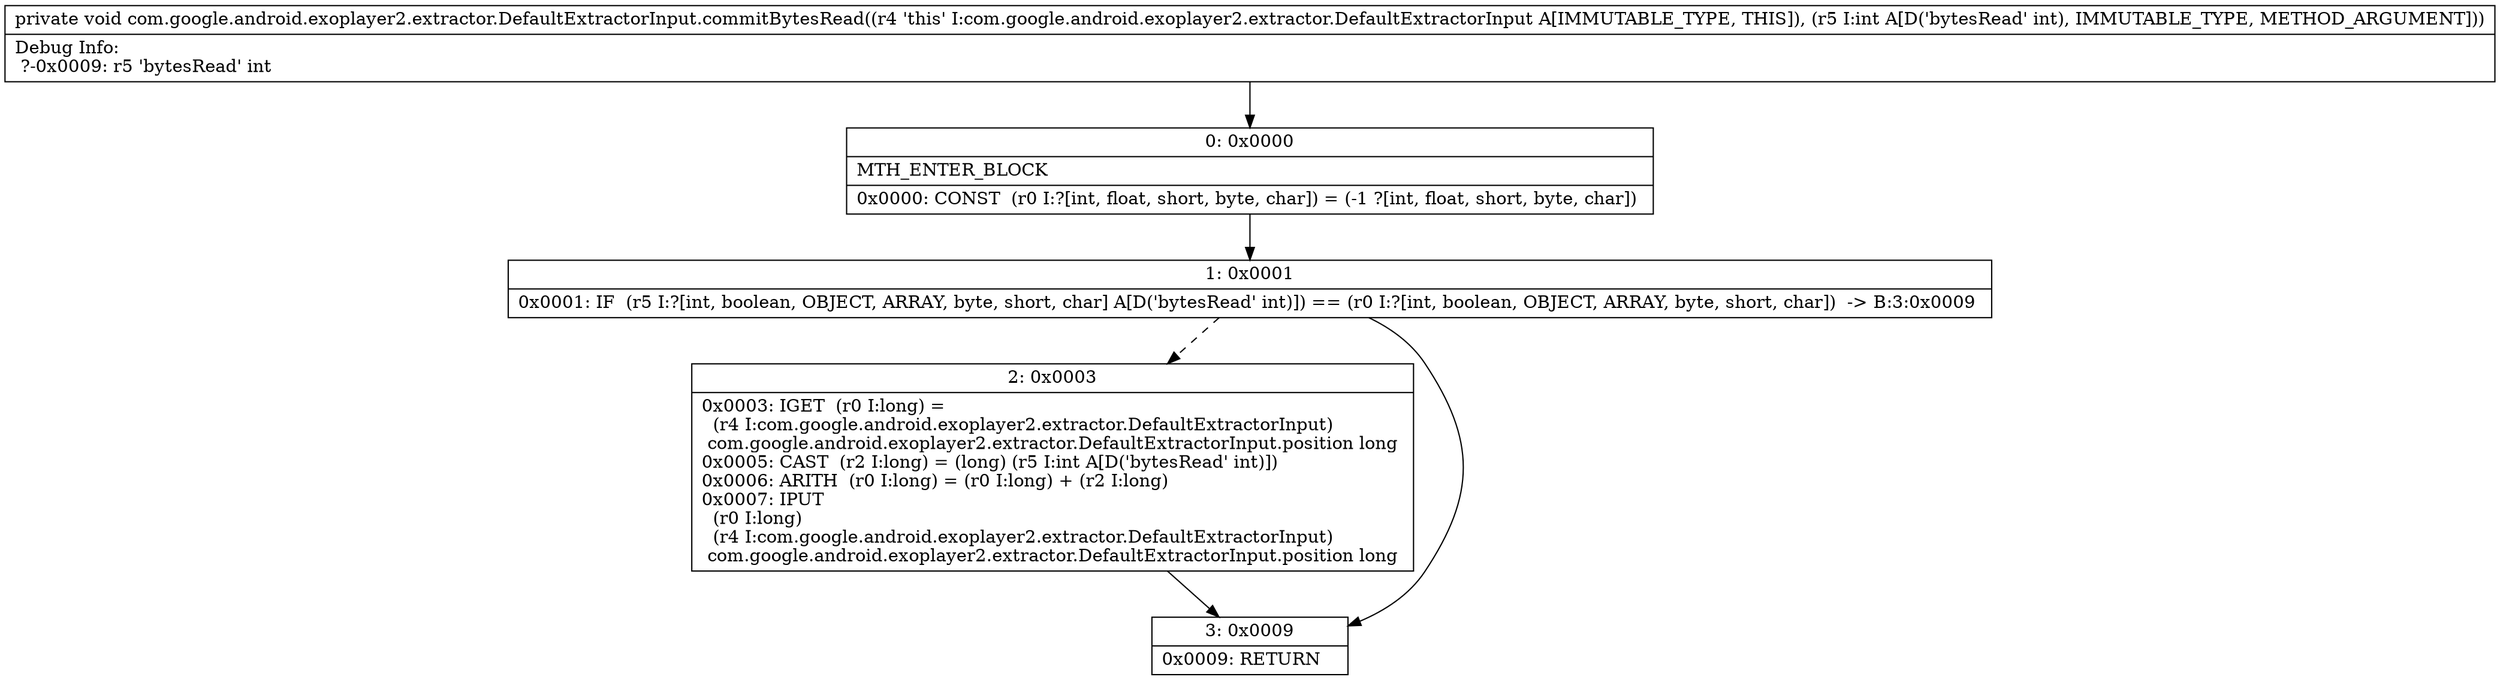 digraph "CFG forcom.google.android.exoplayer2.extractor.DefaultExtractorInput.commitBytesRead(I)V" {
Node_0 [shape=record,label="{0\:\ 0x0000|MTH_ENTER_BLOCK\l|0x0000: CONST  (r0 I:?[int, float, short, byte, char]) = (\-1 ?[int, float, short, byte, char]) \l}"];
Node_1 [shape=record,label="{1\:\ 0x0001|0x0001: IF  (r5 I:?[int, boolean, OBJECT, ARRAY, byte, short, char] A[D('bytesRead' int)]) == (r0 I:?[int, boolean, OBJECT, ARRAY, byte, short, char])  \-\> B:3:0x0009 \l}"];
Node_2 [shape=record,label="{2\:\ 0x0003|0x0003: IGET  (r0 I:long) = \l  (r4 I:com.google.android.exoplayer2.extractor.DefaultExtractorInput)\l com.google.android.exoplayer2.extractor.DefaultExtractorInput.position long \l0x0005: CAST  (r2 I:long) = (long) (r5 I:int A[D('bytesRead' int)]) \l0x0006: ARITH  (r0 I:long) = (r0 I:long) + (r2 I:long) \l0x0007: IPUT  \l  (r0 I:long)\l  (r4 I:com.google.android.exoplayer2.extractor.DefaultExtractorInput)\l com.google.android.exoplayer2.extractor.DefaultExtractorInput.position long \l}"];
Node_3 [shape=record,label="{3\:\ 0x0009|0x0009: RETURN   \l}"];
MethodNode[shape=record,label="{private void com.google.android.exoplayer2.extractor.DefaultExtractorInput.commitBytesRead((r4 'this' I:com.google.android.exoplayer2.extractor.DefaultExtractorInput A[IMMUTABLE_TYPE, THIS]), (r5 I:int A[D('bytesRead' int), IMMUTABLE_TYPE, METHOD_ARGUMENT]))  | Debug Info:\l  ?\-0x0009: r5 'bytesRead' int\l}"];
MethodNode -> Node_0;
Node_0 -> Node_1;
Node_1 -> Node_2[style=dashed];
Node_1 -> Node_3;
Node_2 -> Node_3;
}

